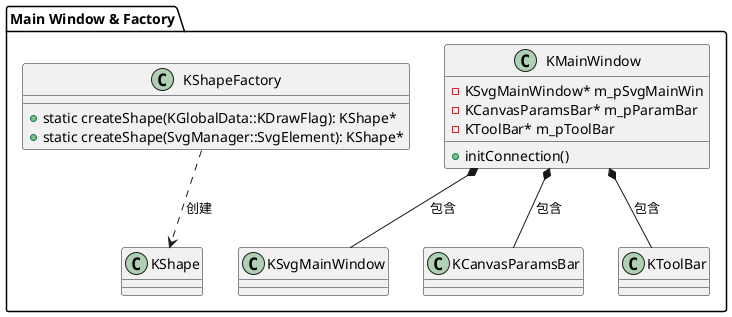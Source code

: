 @startuml
' 主窗口与工厂模块
package "Main Window & Factory" {
    class KMainWindow {
        +initConnection()
        -KSvgMainWindow* m_pSvgMainWin
        -KCanvasParamsBar* m_pParamBar
        -KToolBar* m_pToolBar
    }

    class KShapeFactory {
        +static createShape(KGlobalData::KDrawFlag): KShape*
        +static createShape(SvgManager::SvgElement): KShape*
    }

    KMainWindow *-- KSvgMainWindow : 包含
    KMainWindow *-- KCanvasParamsBar : 包含
    KMainWindow *-- KToolBar : 包含
    KShapeFactory ..> KShape : 创建
}
@enduml
